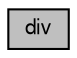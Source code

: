 digraph G
{
  bgcolor="transparent";
  edge [fontname="FreeSans",fontsize="10",labelfontname="FreeSans",labelfontsize="10"];
  node [fontname="FreeSans",fontsize="10",shape=record];
  rankdir=LR;
  Node1 [label="div",height=0.2,width=0.4,color="black", fillcolor="grey75", style="filled" fontcolor="black"];
}
